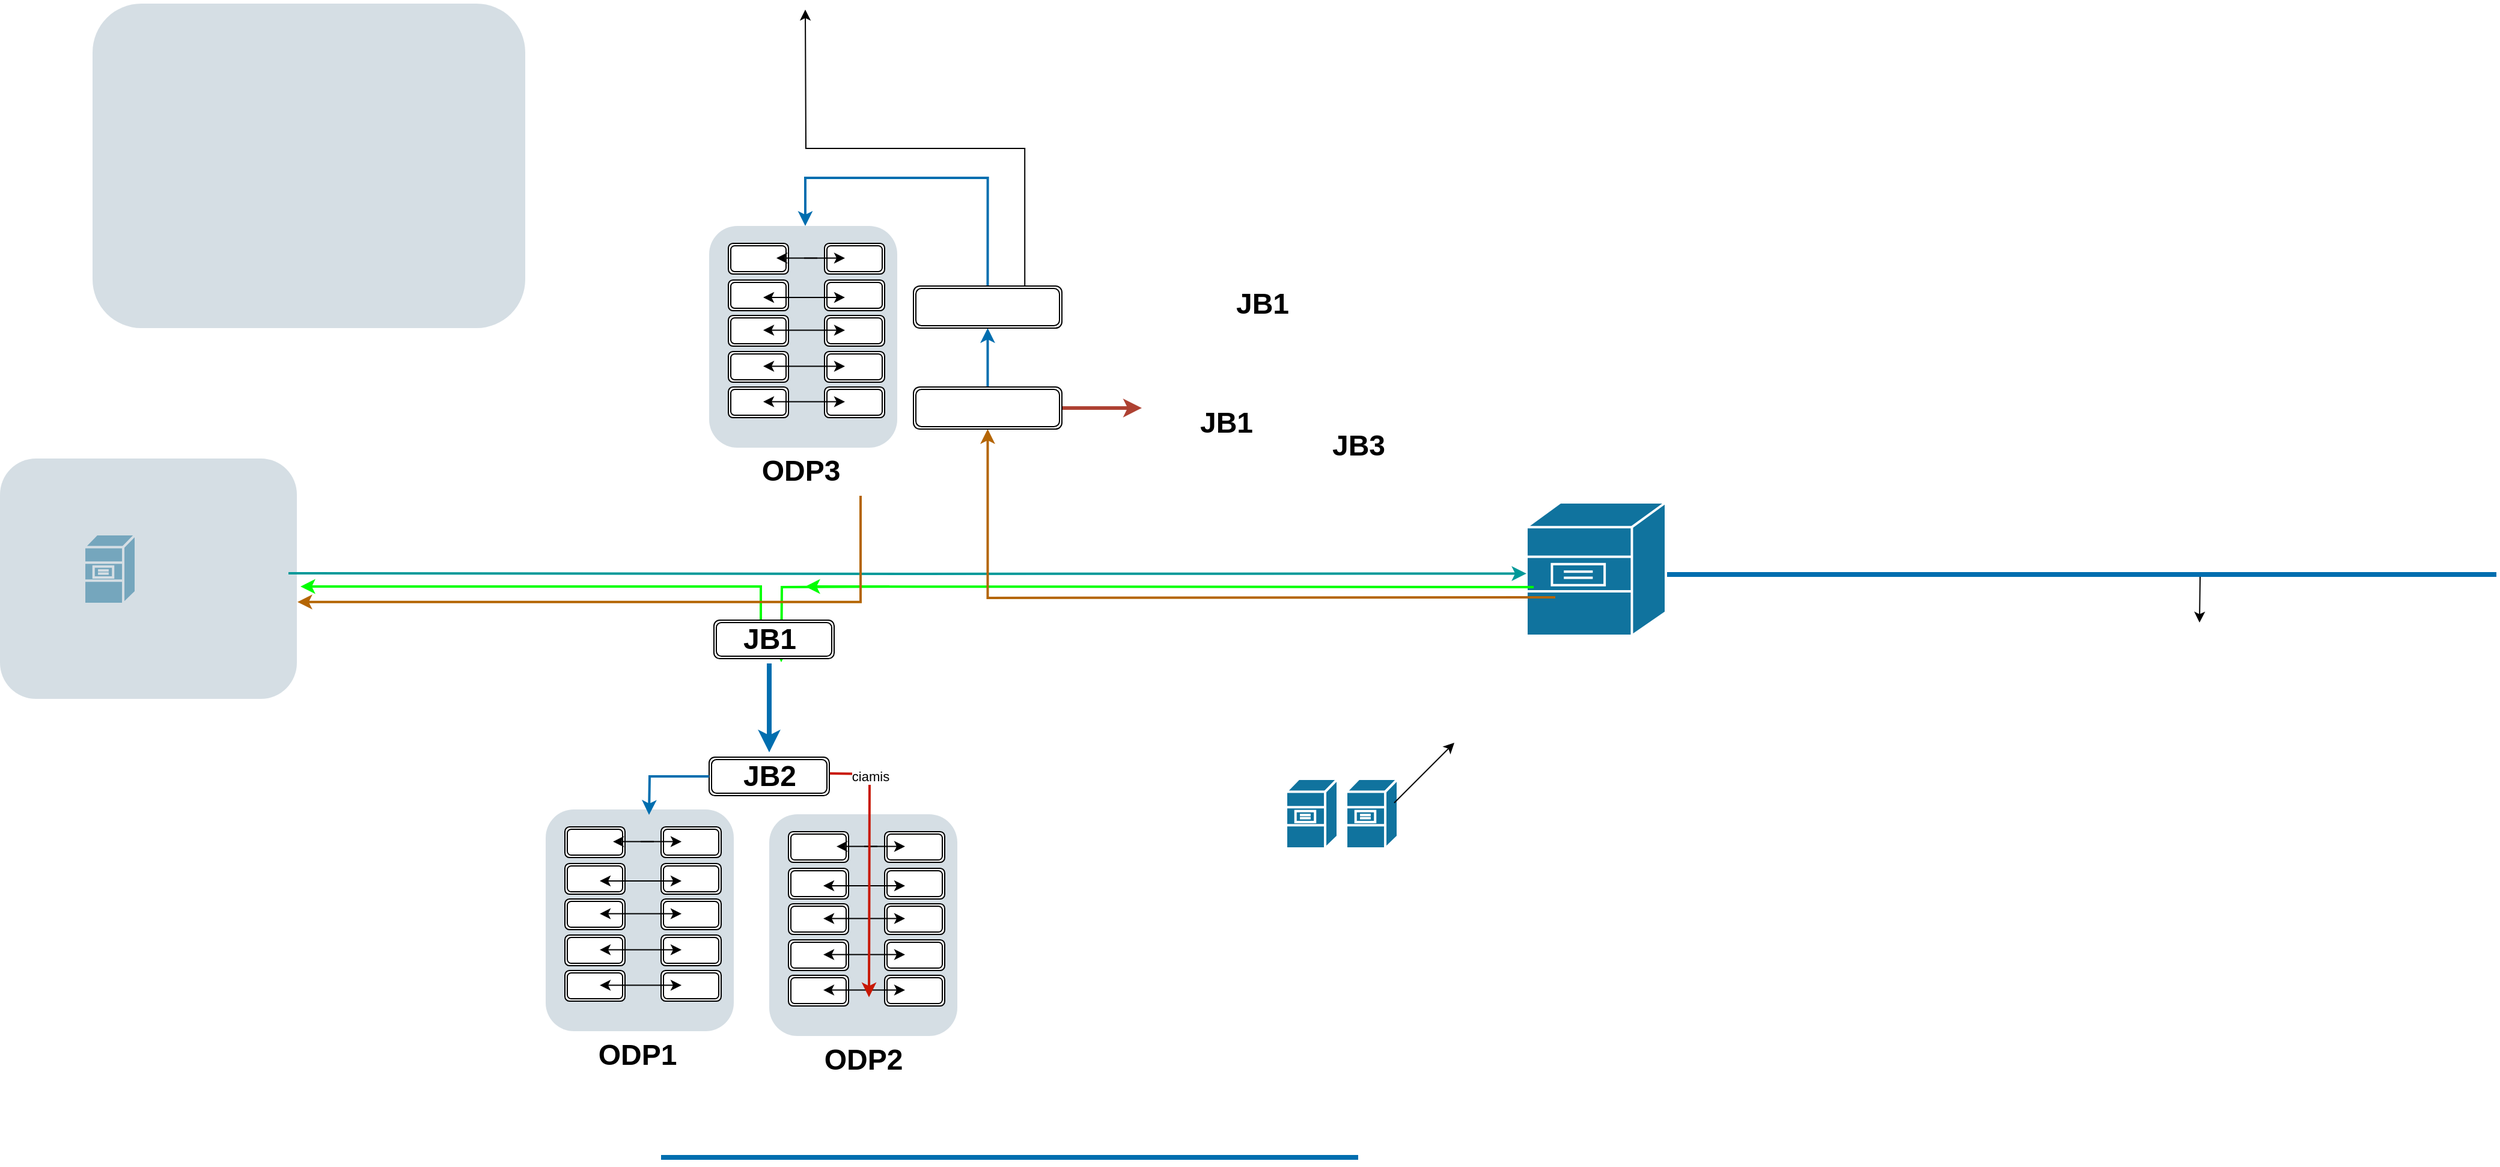 <mxfile version="23.1.1" type="github">
  <diagram id="6a731a19-8d31-9384-78a2-239565b7b9f0" name="Page-1">
    <mxGraphModel dx="2181" dy="1947" grid="1" gridSize="10" guides="1" tooltips="1" connect="1" arrows="1" fold="1" page="1" pageScale="1" pageWidth="827" pageHeight="1169" background="none" math="0" shadow="0">
      <root>
        <mxCell id="0" />
        <mxCell id="1" parent="0" />
        <mxCell id="_wUpT-qRUACcPQjbF1xC-2463" value="" style="rounded=1;whiteSpace=wrap;html=1;strokeColor=none;fillColor=#BAC8D3;fontSize=24;fontColor=#23445D;align=center;opacity=60;" vertex="1" parent="1">
          <mxGeometry x="-413" y="-145.02" width="360" height="270" as="geometry" />
        </mxCell>
        <mxCell id="_wUpT-qRUACcPQjbF1xC-2302" value="" style="rounded=1;whiteSpace=wrap;html=1;strokeColor=none;fillColor=#BAC8D3;fontSize=24;fontColor=#23445D;align=center;opacity=60;movable=0;resizable=0;rotatable=0;deletable=0;editable=0;locked=1;connectable=0;" vertex="1" parent="1">
          <mxGeometry x="-36" y="525.5" width="156.5" height="184.5" as="geometry" />
        </mxCell>
        <mxCell id="2099" value="" style="shape=mxgraph.cisco.servers.file_server;html=1;dashed=0;fillColor=#10739E;strokeColor=#ffffff;strokeWidth=2;verticalLabelPosition=bottom;verticalAlign=top;fontFamily=Helvetica;fontSize=36;fontColor=#FFB366" parent="1" vertex="1">
          <mxGeometry x="-420" y="296.5" width="43" height="58" as="geometry" />
        </mxCell>
        <mxCell id="_wUpT-qRUACcPQjbF1xC-2259" style="edgeStyle=orthogonalEdgeStyle;rounded=0;orthogonalLoop=1;jettySize=auto;html=1;" edge="1" parent="1">
          <mxGeometry relative="1" as="geometry">
            <mxPoint x="1340" y="370.0" as="targetPoint" />
            <mxPoint x="780" y="330" as="sourcePoint" />
          </mxGeometry>
        </mxCell>
        <mxCell id="_wUpT-qRUACcPQjbF1xC-2260" value="" style="line;html=1;strokeColor=#006EAF;fillColor=#1ba1e2;fontColor=#ffffff;" vertex="1" parent="1">
          <mxGeometry x="850" y="325" width="737" height="10" as="geometry" />
        </mxCell>
        <mxCell id="_wUpT-qRUACcPQjbF1xC-2261" value="" style="shape=mxgraph.cisco.servers.file_server;html=1;dashed=0;fillColor=#10739E;strokeColor=#ffffff;strokeWidth=2;verticalLabelPosition=bottom;verticalAlign=top;fontFamily=Helvetica;fontSize=36;fontColor=#FFB366" vertex="1" parent="1">
          <mxGeometry x="780" y="270" width="116" height="111" as="geometry" />
        </mxCell>
        <mxCell id="_wUpT-qRUACcPQjbF1xC-2263" value="" style="shape=mxgraph.cisco.servers.file_server;html=1;dashed=0;fillColor=#10739E;strokeColor=#ffffff;strokeWidth=2;verticalLabelPosition=bottom;verticalAlign=top;fontFamily=Helvetica;fontSize=36;fontColor=#FFB366" vertex="1" parent="1">
          <mxGeometry x="630" y="500" width="43" height="58" as="geometry" />
        </mxCell>
        <mxCell id="_wUpT-qRUACcPQjbF1xC-2267" style="edgeStyle=orthogonalEdgeStyle;rounded=0;orthogonalLoop=1;jettySize=auto;html=1;fillColor=#008a00;strokeColor=#00FF00;strokeWidth=2;" edge="1" parent="1">
          <mxGeometry relative="1" as="geometry">
            <mxPoint x="160" y="403.0" as="targetPoint" />
            <mxPoint x="250" y="340" as="sourcePoint" />
          </mxGeometry>
        </mxCell>
        <mxCell id="_wUpT-qRUACcPQjbF1xC-2272" value="" style="line;html=1;strokeColor=#006EAF;fillColor=#1ba1e2;fontColor=#ffffff;" vertex="1" parent="1">
          <mxGeometry x="60" y="810" width="580" height="10" as="geometry" />
        </mxCell>
        <mxCell id="_wUpT-qRUACcPQjbF1xC-2284" value="" style="shape=mxgraph.cisco.servers.file_server;html=1;dashed=0;fillColor=#10739E;strokeColor=#ffffff;strokeWidth=2;verticalLabelPosition=bottom;verticalAlign=top;fontFamily=Helvetica;fontSize=36;fontColor=#FFB366" vertex="1" parent="1">
          <mxGeometry x="580" y="500" width="43" height="58" as="geometry" />
        </mxCell>
        <mxCell id="_wUpT-qRUACcPQjbF1xC-2286" value="" style="endArrow=classic;html=1;rounded=0;" edge="1" parent="1">
          <mxGeometry width="50" height="50" relative="1" as="geometry">
            <mxPoint x="670" y="520" as="sourcePoint" />
            <mxPoint x="720" y="470" as="targetPoint" />
          </mxGeometry>
        </mxCell>
        <mxCell id="_wUpT-qRUACcPQjbF1xC-2288" style="edgeStyle=orthogonalEdgeStyle;rounded=0;orthogonalLoop=1;jettySize=auto;html=1;fillColor=#008a00;strokeColor=#00FF00;strokeWidth=2;" edge="1" parent="1">
          <mxGeometry relative="1" as="geometry">
            <mxPoint x="-240" y="340" as="targetPoint" />
            <mxPoint x="143" y="380" as="sourcePoint" />
            <Array as="points">
              <mxPoint x="143" y="340" />
            </Array>
          </mxGeometry>
        </mxCell>
        <mxCell id="_wUpT-qRUACcPQjbF1xC-2290" value="" style="shape=ext;double=1;rounded=1;whiteSpace=wrap;html=1;movable=0;resizable=0;rotatable=0;deletable=0;editable=0;locked=1;connectable=0;" vertex="1" parent="1">
          <mxGeometry x="60" y="659.5" width="50" height="25.5" as="geometry" />
        </mxCell>
        <mxCell id="_wUpT-qRUACcPQjbF1xC-2291" value="" style="shape=ext;double=1;rounded=1;whiteSpace=wrap;html=1;movable=0;resizable=0;rotatable=0;deletable=0;editable=0;locked=1;connectable=0;" vertex="1" parent="1">
          <mxGeometry x="60" y="540" width="50" height="25.5" as="geometry" />
        </mxCell>
        <mxCell id="_wUpT-qRUACcPQjbF1xC-2292" value="" style="shape=ext;double=1;rounded=1;whiteSpace=wrap;html=1;movable=0;resizable=0;rotatable=0;deletable=0;editable=0;locked=1;connectable=0;" vertex="1" parent="1">
          <mxGeometry x="60" y="570.5" width="50" height="25.5" as="geometry" />
        </mxCell>
        <mxCell id="_wUpT-qRUACcPQjbF1xC-2293" value="" style="shape=ext;double=1;rounded=1;whiteSpace=wrap;html=1;movable=0;resizable=0;rotatable=0;deletable=0;editable=0;locked=1;connectable=0;" vertex="1" parent="1">
          <mxGeometry x="60" y="600" width="50" height="25.5" as="geometry" />
        </mxCell>
        <mxCell id="_wUpT-qRUACcPQjbF1xC-2294" value="" style="shape=ext;double=1;rounded=1;whiteSpace=wrap;html=1;movable=0;resizable=0;rotatable=0;deletable=0;editable=0;locked=1;connectable=0;" vertex="1" parent="1">
          <mxGeometry x="60" y="630" width="50" height="25.5" as="geometry" />
        </mxCell>
        <mxCell id="_wUpT-qRUACcPQjbF1xC-2297" value="" style="shape=ext;double=1;rounded=1;whiteSpace=wrap;html=1;movable=0;resizable=0;rotatable=0;deletable=0;editable=0;locked=1;connectable=0;" vertex="1" parent="1">
          <mxGeometry x="-20" y="659.5" width="50" height="25.5" as="geometry" />
        </mxCell>
        <mxCell id="_wUpT-qRUACcPQjbF1xC-2298" value="" style="shape=ext;double=1;rounded=1;whiteSpace=wrap;html=1;movable=0;resizable=0;rotatable=0;deletable=0;editable=0;locked=1;connectable=0;" vertex="1" parent="1">
          <mxGeometry x="-20" y="540" width="50" height="25.5" as="geometry" />
        </mxCell>
        <mxCell id="_wUpT-qRUACcPQjbF1xC-2299" value="" style="shape=ext;double=1;rounded=1;whiteSpace=wrap;html=1;movable=0;resizable=0;rotatable=0;deletable=0;editable=0;locked=1;connectable=0;" vertex="1" parent="1">
          <mxGeometry x="-20" y="570.5" width="50" height="25.5" as="geometry" />
        </mxCell>
        <mxCell id="_wUpT-qRUACcPQjbF1xC-2300" value="" style="shape=ext;double=1;rounded=1;whiteSpace=wrap;html=1;movable=0;resizable=0;rotatable=0;deletable=0;editable=0;locked=1;connectable=0;" vertex="1" parent="1">
          <mxGeometry x="-20" y="600" width="50" height="25.5" as="geometry" />
        </mxCell>
        <mxCell id="_wUpT-qRUACcPQjbF1xC-2301" value="" style="shape=ext;double=1;rounded=1;whiteSpace=wrap;html=1;movable=0;resizable=0;rotatable=0;deletable=0;editable=0;locked=1;connectable=0;" vertex="1" parent="1">
          <mxGeometry x="-20" y="630" width="50" height="25.5" as="geometry" />
        </mxCell>
        <mxCell id="_wUpT-qRUACcPQjbF1xC-2312" value="" style="endArrow=classic;html=1;rounded=0;movable=0;resizable=0;rotatable=0;deletable=0;editable=0;locked=1;connectable=0;" edge="1" parent="1">
          <mxGeometry width="50" height="50" relative="1" as="geometry">
            <mxPoint x="43" y="585" as="sourcePoint" />
            <mxPoint x="77" y="585" as="targetPoint" />
          </mxGeometry>
        </mxCell>
        <mxCell id="_wUpT-qRUACcPQjbF1xC-2313" value="" style="endArrow=classic;html=1;rounded=0;movable=0;resizable=0;rotatable=0;deletable=0;editable=0;locked=1;connectable=0;" edge="1" parent="1">
          <mxGeometry width="50" height="50" relative="1" as="geometry">
            <mxPoint x="43" y="671.77" as="sourcePoint" />
            <mxPoint x="77" y="671.77" as="targetPoint" />
          </mxGeometry>
        </mxCell>
        <mxCell id="_wUpT-qRUACcPQjbF1xC-2314" value="" style="endArrow=classic;html=1;rounded=0;movable=0;resizable=0;rotatable=0;deletable=0;editable=0;locked=1;connectable=0;" edge="1" parent="1">
          <mxGeometry width="50" height="50" relative="1" as="geometry">
            <mxPoint x="43" y="642.27" as="sourcePoint" />
            <mxPoint x="77" y="642.27" as="targetPoint" />
          </mxGeometry>
        </mxCell>
        <mxCell id="_wUpT-qRUACcPQjbF1xC-2315" value="" style="endArrow=classic;html=1;rounded=0;movable=0;resizable=0;rotatable=0;deletable=0;editable=0;locked=1;connectable=0;" edge="1" parent="1">
          <mxGeometry width="50" height="50" relative="1" as="geometry">
            <mxPoint x="43" y="612.27" as="sourcePoint" />
            <mxPoint x="77" y="612.27" as="targetPoint" />
          </mxGeometry>
        </mxCell>
        <mxCell id="_wUpT-qRUACcPQjbF1xC-2316" value="" style="endArrow=classic;html=1;rounded=0;movable=0;resizable=0;rotatable=0;deletable=0;editable=0;locked=1;connectable=0;" edge="1" parent="1">
          <mxGeometry width="50" height="50" relative="1" as="geometry">
            <mxPoint x="54" y="552.27" as="sourcePoint" />
            <mxPoint x="20" y="552.27" as="targetPoint" />
          </mxGeometry>
        </mxCell>
        <mxCell id="_wUpT-qRUACcPQjbF1xC-2317" value="" style="endArrow=classic;html=1;rounded=0;movable=0;resizable=0;rotatable=0;deletable=0;editable=0;locked=1;connectable=0;" edge="1" parent="1">
          <mxGeometry width="50" height="50" relative="1" as="geometry">
            <mxPoint x="43" y="585" as="sourcePoint" />
            <mxPoint x="9" y="585" as="targetPoint" />
          </mxGeometry>
        </mxCell>
        <mxCell id="_wUpT-qRUACcPQjbF1xC-2318" value="" style="endArrow=classic;html=1;rounded=0;movable=0;resizable=0;rotatable=0;deletable=0;editable=0;locked=1;connectable=0;" edge="1" parent="1">
          <mxGeometry width="50" height="50" relative="1" as="geometry">
            <mxPoint x="43" y="612.27" as="sourcePoint" />
            <mxPoint x="9" y="612.27" as="targetPoint" />
          </mxGeometry>
        </mxCell>
        <mxCell id="_wUpT-qRUACcPQjbF1xC-2319" value="" style="endArrow=classic;html=1;rounded=0;movable=0;resizable=0;rotatable=0;deletable=0;editable=0;locked=1;connectable=0;" edge="1" parent="1">
          <mxGeometry width="50" height="50" relative="1" as="geometry">
            <mxPoint x="43" y="642.27" as="sourcePoint" />
            <mxPoint x="9" y="642.27" as="targetPoint" />
          </mxGeometry>
        </mxCell>
        <mxCell id="_wUpT-qRUACcPQjbF1xC-2320" value="" style="endArrow=classic;html=1;rounded=0;movable=0;resizable=0;rotatable=0;deletable=0;editable=0;locked=1;connectable=0;" edge="1" parent="1">
          <mxGeometry width="50" height="50" relative="1" as="geometry">
            <mxPoint x="43" y="671.77" as="sourcePoint" />
            <mxPoint x="9" y="671.77" as="targetPoint" />
          </mxGeometry>
        </mxCell>
        <mxCell id="_wUpT-qRUACcPQjbF1xC-2274" value="" style="endArrow=classic;html=1;rounded=0;movable=0;resizable=0;rotatable=0;deletable=0;editable=0;locked=1;connectable=0;" edge="1" parent="1">
          <mxGeometry width="50" height="50" relative="1" as="geometry">
            <mxPoint x="43" y="552.27" as="sourcePoint" />
            <mxPoint x="77" y="552.27" as="targetPoint" />
          </mxGeometry>
        </mxCell>
        <mxCell id="_wUpT-qRUACcPQjbF1xC-2321" value="" style="rounded=1;whiteSpace=wrap;html=1;strokeColor=none;fillColor=#BAC8D3;fontSize=24;fontColor=#23445D;align=center;opacity=60;movable=0;resizable=0;rotatable=0;deletable=0;editable=0;locked=1;connectable=0;" vertex="1" parent="1">
          <mxGeometry x="150" y="529.5" width="156.5" height="184.5" as="geometry" />
        </mxCell>
        <mxCell id="_wUpT-qRUACcPQjbF1xC-2322" value="" style="shape=ext;double=1;rounded=1;whiteSpace=wrap;html=1;movable=0;resizable=0;rotatable=0;deletable=0;editable=0;locked=1;connectable=0;" vertex="1" parent="1">
          <mxGeometry x="246" y="663.5" width="50" height="25.5" as="geometry" />
        </mxCell>
        <mxCell id="_wUpT-qRUACcPQjbF1xC-2323" value="" style="shape=ext;double=1;rounded=1;whiteSpace=wrap;html=1;movable=0;resizable=0;rotatable=0;deletable=0;editable=0;locked=1;connectable=0;" vertex="1" parent="1">
          <mxGeometry x="246" y="544" width="50" height="25.5" as="geometry" />
        </mxCell>
        <mxCell id="_wUpT-qRUACcPQjbF1xC-2324" value="" style="shape=ext;double=1;rounded=1;whiteSpace=wrap;html=1;movable=0;resizable=0;rotatable=0;deletable=0;editable=0;locked=1;connectable=0;" vertex="1" parent="1">
          <mxGeometry x="246" y="574.5" width="50" height="25.5" as="geometry" />
        </mxCell>
        <mxCell id="_wUpT-qRUACcPQjbF1xC-2325" value="" style="shape=ext;double=1;rounded=1;whiteSpace=wrap;html=1;movable=0;resizable=0;rotatable=0;deletable=0;editable=0;locked=1;connectable=0;" vertex="1" parent="1">
          <mxGeometry x="246" y="604" width="50" height="25.5" as="geometry" />
        </mxCell>
        <mxCell id="_wUpT-qRUACcPQjbF1xC-2326" value="" style="shape=ext;double=1;rounded=1;whiteSpace=wrap;html=1;movable=0;resizable=0;rotatable=0;deletable=0;editable=0;locked=1;connectable=0;" vertex="1" parent="1">
          <mxGeometry x="246" y="634" width="50" height="25.5" as="geometry" />
        </mxCell>
        <mxCell id="_wUpT-qRUACcPQjbF1xC-2327" value="" style="shape=ext;double=1;rounded=1;whiteSpace=wrap;html=1;movable=0;resizable=0;rotatable=0;deletable=0;editable=0;locked=1;connectable=0;" vertex="1" parent="1">
          <mxGeometry x="166" y="663.5" width="50" height="25.5" as="geometry" />
        </mxCell>
        <mxCell id="_wUpT-qRUACcPQjbF1xC-2328" value="" style="shape=ext;double=1;rounded=1;whiteSpace=wrap;html=1;movable=0;resizable=0;rotatable=0;deletable=0;editable=0;locked=1;connectable=0;" vertex="1" parent="1">
          <mxGeometry x="166" y="544" width="50" height="25.5" as="geometry" />
        </mxCell>
        <mxCell id="_wUpT-qRUACcPQjbF1xC-2329" value="" style="shape=ext;double=1;rounded=1;whiteSpace=wrap;html=1;movable=0;resizable=0;rotatable=0;deletable=0;editable=0;locked=1;connectable=0;" vertex="1" parent="1">
          <mxGeometry x="166" y="574.5" width="50" height="25.5" as="geometry" />
        </mxCell>
        <mxCell id="_wUpT-qRUACcPQjbF1xC-2330" value="" style="shape=ext;double=1;rounded=1;whiteSpace=wrap;html=1;movable=0;resizable=0;rotatable=0;deletable=0;editable=0;locked=1;connectable=0;" vertex="1" parent="1">
          <mxGeometry x="166" y="604" width="50" height="25.5" as="geometry" />
        </mxCell>
        <mxCell id="_wUpT-qRUACcPQjbF1xC-2331" value="" style="shape=ext;double=1;rounded=1;whiteSpace=wrap;html=1;movable=0;resizable=0;rotatable=0;deletable=0;editable=0;locked=1;connectable=0;" vertex="1" parent="1">
          <mxGeometry x="166" y="634" width="50" height="25.5" as="geometry" />
        </mxCell>
        <mxCell id="_wUpT-qRUACcPQjbF1xC-2332" value="" style="endArrow=classic;html=1;rounded=0;movable=0;resizable=0;rotatable=0;deletable=0;editable=0;locked=1;connectable=0;" edge="1" parent="1">
          <mxGeometry width="50" height="50" relative="1" as="geometry">
            <mxPoint x="229" y="589" as="sourcePoint" />
            <mxPoint x="263" y="589" as="targetPoint" />
          </mxGeometry>
        </mxCell>
        <mxCell id="_wUpT-qRUACcPQjbF1xC-2333" value="" style="endArrow=classic;html=1;rounded=0;movable=0;resizable=0;rotatable=0;deletable=0;editable=0;locked=1;connectable=0;" edge="1" parent="1">
          <mxGeometry width="50" height="50" relative="1" as="geometry">
            <mxPoint x="229" y="675.77" as="sourcePoint" />
            <mxPoint x="263" y="675.77" as="targetPoint" />
          </mxGeometry>
        </mxCell>
        <mxCell id="_wUpT-qRUACcPQjbF1xC-2334" value="" style="endArrow=classic;html=1;rounded=0;movable=0;resizable=0;rotatable=0;deletable=0;editable=0;locked=1;connectable=0;" edge="1" parent="1">
          <mxGeometry width="50" height="50" relative="1" as="geometry">
            <mxPoint x="229" y="646.27" as="sourcePoint" />
            <mxPoint x="263" y="646.27" as="targetPoint" />
          </mxGeometry>
        </mxCell>
        <mxCell id="_wUpT-qRUACcPQjbF1xC-2335" value="" style="endArrow=classic;html=1;rounded=0;movable=0;resizable=0;rotatable=0;deletable=0;editable=0;locked=1;connectable=0;" edge="1" parent="1">
          <mxGeometry width="50" height="50" relative="1" as="geometry">
            <mxPoint x="229" y="616.27" as="sourcePoint" />
            <mxPoint x="263" y="616.27" as="targetPoint" />
          </mxGeometry>
        </mxCell>
        <mxCell id="_wUpT-qRUACcPQjbF1xC-2336" value="" style="endArrow=classic;html=1;rounded=0;movable=0;resizable=0;rotatable=0;deletable=0;editable=0;locked=1;connectable=0;" edge="1" parent="1">
          <mxGeometry width="50" height="50" relative="1" as="geometry">
            <mxPoint x="240" y="556.27" as="sourcePoint" />
            <mxPoint x="206" y="556.27" as="targetPoint" />
          </mxGeometry>
        </mxCell>
        <mxCell id="_wUpT-qRUACcPQjbF1xC-2337" value="" style="endArrow=classic;html=1;rounded=0;movable=0;resizable=0;rotatable=0;deletable=0;editable=0;locked=1;connectable=0;" edge="1" parent="1">
          <mxGeometry width="50" height="50" relative="1" as="geometry">
            <mxPoint x="229" y="589" as="sourcePoint" />
            <mxPoint x="195" y="589" as="targetPoint" />
          </mxGeometry>
        </mxCell>
        <mxCell id="_wUpT-qRUACcPQjbF1xC-2338" value="" style="endArrow=classic;html=1;rounded=0;movable=0;resizable=0;rotatable=0;deletable=0;editable=0;locked=1;connectable=0;" edge="1" parent="1">
          <mxGeometry width="50" height="50" relative="1" as="geometry">
            <mxPoint x="229" y="616.27" as="sourcePoint" />
            <mxPoint x="195" y="616.27" as="targetPoint" />
          </mxGeometry>
        </mxCell>
        <mxCell id="_wUpT-qRUACcPQjbF1xC-2339" value="" style="endArrow=classic;html=1;rounded=0;movable=0;resizable=0;rotatable=0;deletable=0;editable=0;locked=1;connectable=0;" edge="1" parent="1">
          <mxGeometry width="50" height="50" relative="1" as="geometry">
            <mxPoint x="229" y="646.27" as="sourcePoint" />
            <mxPoint x="195" y="646.27" as="targetPoint" />
          </mxGeometry>
        </mxCell>
        <mxCell id="_wUpT-qRUACcPQjbF1xC-2340" value="" style="endArrow=classic;html=1;rounded=0;movable=0;resizable=0;rotatable=0;deletable=0;editable=0;locked=1;connectable=0;" edge="1" parent="1">
          <mxGeometry width="50" height="50" relative="1" as="geometry">
            <mxPoint x="229" y="675.77" as="sourcePoint" />
            <mxPoint x="195" y="675.77" as="targetPoint" />
          </mxGeometry>
        </mxCell>
        <mxCell id="_wUpT-qRUACcPQjbF1xC-2341" value="" style="endArrow=classic;html=1;rounded=0;movable=0;resizable=0;rotatable=0;deletable=0;editable=0;locked=1;connectable=0;" edge="1" parent="1">
          <mxGeometry width="50" height="50" relative="1" as="geometry">
            <mxPoint x="229" y="556.27" as="sourcePoint" />
            <mxPoint x="263" y="556.27" as="targetPoint" />
          </mxGeometry>
        </mxCell>
        <mxCell id="_wUpT-qRUACcPQjbF1xC-2342" style="edgeStyle=orthogonalEdgeStyle;rounded=0;orthogonalLoop=1;jettySize=auto;html=1;fillColor=#fad9d5;strokeColor=#C81804;strokeWidth=2;movable=1;resizable=1;rotatable=1;deletable=1;editable=1;locked=0;connectable=1;" edge="1" parent="1">
          <mxGeometry relative="1" as="geometry">
            <mxPoint x="233" y="681.75" as="targetPoint" />
            <mxPoint x="197" y="495.524" as="sourcePoint" />
          </mxGeometry>
        </mxCell>
        <mxCell id="_wUpT-qRUACcPQjbF1xC-2344" value="ciamis&lt;br&gt;" style="edgeLabel;html=1;align=center;verticalAlign=middle;resizable=0;points=[];movable=0;rotatable=0;deletable=0;editable=0;locked=1;connectable=0;" vertex="1" connectable="0" parent="_wUpT-qRUACcPQjbF1xC-2342">
          <mxGeometry x="-0.654" relative="1" as="geometry">
            <mxPoint as="offset" />
          </mxGeometry>
        </mxCell>
        <mxCell id="_wUpT-qRUACcPQjbF1xC-2345" value="ODP1" style="text;strokeColor=none;fillColor=none;html=1;fontSize=24;fontStyle=1;verticalAlign=middle;align=center;movable=0;resizable=0;rotatable=0;deletable=0;editable=0;locked=1;connectable=0;" vertex="1" parent="1">
          <mxGeometry x="-10" y="710" width="100" height="40" as="geometry" />
        </mxCell>
        <mxCell id="_wUpT-qRUACcPQjbF1xC-2346" value="ODP2" style="text;strokeColor=none;fillColor=none;html=1;fontSize=24;fontStyle=1;verticalAlign=middle;align=center;movable=0;resizable=0;rotatable=0;deletable=0;editable=0;locked=1;connectable=0;" vertex="1" parent="1">
          <mxGeometry x="178.25" y="714" width="100" height="40" as="geometry" />
        </mxCell>
        <mxCell id="_wUpT-qRUACcPQjbF1xC-2347" value="" style="edgeStyle=orthogonalEdgeStyle;rounded=0;orthogonalLoop=1;jettySize=auto;html=1;exitX=0.052;exitY=0.635;exitDx=0;exitDy=0;exitPerimeter=0;fillColor=#008a00;strokeColor=#00FF00;strokeWidth=2;" edge="1" parent="1" source="_wUpT-qRUACcPQjbF1xC-2261">
          <mxGeometry relative="1" as="geometry">
            <mxPoint x="180" y="340" as="targetPoint" />
            <mxPoint x="786" y="340" as="sourcePoint" />
          </mxGeometry>
        </mxCell>
        <mxCell id="2095" value="" style="rounded=1;whiteSpace=wrap;html=1;strokeColor=none;fillColor=#BAC8D3;fontSize=24;fontColor=#23445D;align=center;opacity=60;" parent="1" vertex="1">
          <mxGeometry x="-490" y="233.5" width="247" height="200" as="geometry" />
        </mxCell>
        <mxCell id="_wUpT-qRUACcPQjbF1xC-2348" value="" style="edgeStyle=orthogonalEdgeStyle;rounded=0;orthogonalLoop=1;jettySize=auto;html=1;fillColor=#008a00;strokeColor=#009999;strokeWidth=2;" edge="1" parent="1">
          <mxGeometry relative="1" as="geometry">
            <mxPoint x="780" y="329.23" as="targetPoint" />
            <mxPoint x="-250" y="329" as="sourcePoint" />
          </mxGeometry>
        </mxCell>
        <mxCell id="_wUpT-qRUACcPQjbF1xC-2349" value="" style="edgeStyle=orthogonalEdgeStyle;rounded=0;orthogonalLoop=1;jettySize=auto;html=1;exitX=0.052;exitY=0.635;exitDx=0;exitDy=0;exitPerimeter=0;fillColor=#fad7ac;strokeColor=#b46504;strokeWidth=2;" edge="1" parent="1" target="_wUpT-qRUACcPQjbF1xC-2467">
          <mxGeometry relative="1" as="geometry">
            <mxPoint x="268" y="300" as="targetPoint" />
            <mxPoint x="804" y="348.98" as="sourcePoint" />
          </mxGeometry>
        </mxCell>
        <mxCell id="_wUpT-qRUACcPQjbF1xC-2397" value="" style="rounded=1;whiteSpace=wrap;html=1;strokeColor=none;fillColor=#BAC8D3;fontSize=24;fontColor=#23445D;align=center;opacity=60;movable=1;resizable=1;rotatable=1;deletable=1;editable=1;locked=0;connectable=1;" vertex="1" parent="1">
          <mxGeometry x="100" y="39.98" width="156.5" height="184.5" as="geometry" />
        </mxCell>
        <mxCell id="_wUpT-qRUACcPQjbF1xC-2400" value="" style="shape=ext;double=1;rounded=1;whiteSpace=wrap;html=1;movable=1;resizable=1;rotatable=1;deletable=1;editable=1;locked=0;connectable=1;" vertex="1" parent="1">
          <mxGeometry x="196" y="173.98" width="50" height="25.5" as="geometry" />
        </mxCell>
        <mxCell id="_wUpT-qRUACcPQjbF1xC-2401" value="" style="shape=ext;double=1;rounded=1;whiteSpace=wrap;html=1;movable=1;resizable=1;rotatable=1;deletable=1;editable=1;locked=0;connectable=1;" vertex="1" parent="1">
          <mxGeometry x="196" y="54.48" width="50" height="25.5" as="geometry" />
        </mxCell>
        <mxCell id="_wUpT-qRUACcPQjbF1xC-2402" value="" style="shape=ext;double=1;rounded=1;whiteSpace=wrap;html=1;movable=1;resizable=1;rotatable=1;deletable=1;editable=1;locked=0;connectable=1;" vertex="1" parent="1">
          <mxGeometry x="196" y="84.98" width="50" height="25.5" as="geometry" />
        </mxCell>
        <mxCell id="_wUpT-qRUACcPQjbF1xC-2403" value="" style="shape=ext;double=1;rounded=1;whiteSpace=wrap;html=1;movable=1;resizable=1;rotatable=1;deletable=1;editable=1;locked=0;connectable=1;" vertex="1" parent="1">
          <mxGeometry x="196" y="114.48" width="50" height="25.5" as="geometry" />
        </mxCell>
        <mxCell id="_wUpT-qRUACcPQjbF1xC-2404" value="" style="shape=ext;double=1;rounded=1;whiteSpace=wrap;html=1;movable=1;resizable=1;rotatable=1;deletable=1;editable=1;locked=0;connectable=1;" vertex="1" parent="1">
          <mxGeometry x="196" y="144.48" width="50" height="25.5" as="geometry" />
        </mxCell>
        <mxCell id="_wUpT-qRUACcPQjbF1xC-2405" value="" style="shape=ext;double=1;rounded=1;whiteSpace=wrap;html=1;movable=1;resizable=1;rotatable=1;deletable=1;editable=1;locked=0;connectable=1;" vertex="1" parent="1">
          <mxGeometry x="116" y="173.98" width="50" height="25.5" as="geometry" />
        </mxCell>
        <mxCell id="_wUpT-qRUACcPQjbF1xC-2406" value="" style="shape=ext;double=1;rounded=1;whiteSpace=wrap;html=1;movable=1;resizable=1;rotatable=1;deletable=1;editable=1;locked=0;connectable=1;" vertex="1" parent="1">
          <mxGeometry x="116" y="54.48" width="50" height="25.5" as="geometry" />
        </mxCell>
        <mxCell id="_wUpT-qRUACcPQjbF1xC-2407" value="" style="shape=ext;double=1;rounded=1;whiteSpace=wrap;html=1;movable=1;resizable=1;rotatable=1;deletable=1;editable=1;locked=0;connectable=1;" vertex="1" parent="1">
          <mxGeometry x="116" y="84.98" width="50" height="25.5" as="geometry" />
        </mxCell>
        <mxCell id="_wUpT-qRUACcPQjbF1xC-2408" value="" style="shape=ext;double=1;rounded=1;whiteSpace=wrap;html=1;movable=1;resizable=1;rotatable=1;deletable=1;editable=1;locked=0;connectable=1;" vertex="1" parent="1">
          <mxGeometry x="116" y="114.48" width="50" height="25.5" as="geometry" />
        </mxCell>
        <mxCell id="_wUpT-qRUACcPQjbF1xC-2409" value="" style="shape=ext;double=1;rounded=1;whiteSpace=wrap;html=1;movable=1;resizable=1;rotatable=1;deletable=1;editable=1;locked=0;connectable=1;" vertex="1" parent="1">
          <mxGeometry x="116" y="144.48" width="50" height="25.5" as="geometry" />
        </mxCell>
        <mxCell id="_wUpT-qRUACcPQjbF1xC-2410" value="" style="endArrow=classic;html=1;rounded=0;movable=1;resizable=1;rotatable=1;deletable=1;editable=1;locked=0;connectable=1;" edge="1" parent="1">
          <mxGeometry width="50" height="50" relative="1" as="geometry">
            <mxPoint x="179" y="99.48" as="sourcePoint" />
            <mxPoint x="213" y="99.48" as="targetPoint" />
          </mxGeometry>
        </mxCell>
        <mxCell id="_wUpT-qRUACcPQjbF1xC-2411" value="" style="endArrow=classic;html=1;rounded=0;movable=1;resizable=1;rotatable=1;deletable=1;editable=1;locked=0;connectable=1;" edge="1" parent="1">
          <mxGeometry width="50" height="50" relative="1" as="geometry">
            <mxPoint x="179" y="186.25" as="sourcePoint" />
            <mxPoint x="213" y="186.25" as="targetPoint" />
          </mxGeometry>
        </mxCell>
        <mxCell id="_wUpT-qRUACcPQjbF1xC-2412" value="" style="endArrow=classic;html=1;rounded=0;movable=1;resizable=1;rotatable=1;deletable=1;editable=1;locked=0;connectable=1;" edge="1" parent="1">
          <mxGeometry width="50" height="50" relative="1" as="geometry">
            <mxPoint x="179" y="156.75" as="sourcePoint" />
            <mxPoint x="213" y="156.75" as="targetPoint" />
          </mxGeometry>
        </mxCell>
        <mxCell id="_wUpT-qRUACcPQjbF1xC-2413" value="" style="endArrow=classic;html=1;rounded=0;movable=1;resizable=1;rotatable=1;deletable=1;editable=1;locked=0;connectable=1;" edge="1" parent="1">
          <mxGeometry width="50" height="50" relative="1" as="geometry">
            <mxPoint x="179" y="126.75" as="sourcePoint" />
            <mxPoint x="213" y="126.75" as="targetPoint" />
          </mxGeometry>
        </mxCell>
        <mxCell id="_wUpT-qRUACcPQjbF1xC-2414" value="" style="endArrow=classic;html=1;rounded=0;movable=1;resizable=1;rotatable=1;deletable=1;editable=1;locked=0;connectable=1;" edge="1" parent="1">
          <mxGeometry width="50" height="50" relative="1" as="geometry">
            <mxPoint x="190" y="66.75" as="sourcePoint" />
            <mxPoint x="156" y="66.75" as="targetPoint" />
          </mxGeometry>
        </mxCell>
        <mxCell id="_wUpT-qRUACcPQjbF1xC-2415" value="" style="endArrow=classic;html=1;rounded=0;movable=1;resizable=1;rotatable=1;deletable=1;editable=1;locked=0;connectable=1;" edge="1" parent="1">
          <mxGeometry width="50" height="50" relative="1" as="geometry">
            <mxPoint x="179" y="99.48" as="sourcePoint" />
            <mxPoint x="145" y="99.48" as="targetPoint" />
          </mxGeometry>
        </mxCell>
        <mxCell id="_wUpT-qRUACcPQjbF1xC-2416" value="" style="endArrow=classic;html=1;rounded=0;movable=1;resizable=1;rotatable=1;deletable=1;editable=1;locked=0;connectable=1;" edge="1" parent="1">
          <mxGeometry width="50" height="50" relative="1" as="geometry">
            <mxPoint x="179" y="126.75" as="sourcePoint" />
            <mxPoint x="145" y="126.75" as="targetPoint" />
          </mxGeometry>
        </mxCell>
        <mxCell id="_wUpT-qRUACcPQjbF1xC-2417" value="" style="endArrow=classic;html=1;rounded=0;movable=1;resizable=1;rotatable=1;deletable=1;editable=1;locked=0;connectable=1;" edge="1" parent="1">
          <mxGeometry width="50" height="50" relative="1" as="geometry">
            <mxPoint x="179" y="156.75" as="sourcePoint" />
            <mxPoint x="145" y="156.75" as="targetPoint" />
          </mxGeometry>
        </mxCell>
        <mxCell id="_wUpT-qRUACcPQjbF1xC-2418" value="" style="endArrow=classic;html=1;rounded=0;movable=1;resizable=1;rotatable=1;deletable=1;editable=1;locked=0;connectable=1;" edge="1" parent="1">
          <mxGeometry width="50" height="50" relative="1" as="geometry">
            <mxPoint x="179" y="186.25" as="sourcePoint" />
            <mxPoint x="145" y="186.25" as="targetPoint" />
          </mxGeometry>
        </mxCell>
        <mxCell id="_wUpT-qRUACcPQjbF1xC-2419" value="" style="endArrow=classic;html=1;rounded=0;movable=1;resizable=1;rotatable=1;deletable=1;editable=1;locked=0;connectable=1;" edge="1" parent="1">
          <mxGeometry width="50" height="50" relative="1" as="geometry">
            <mxPoint x="179" y="66.75" as="sourcePoint" />
            <mxPoint x="213" y="66.75" as="targetPoint" />
          </mxGeometry>
        </mxCell>
        <mxCell id="_wUpT-qRUACcPQjbF1xC-2443" value="ODP3" style="text;strokeColor=none;fillColor=none;html=1;fontSize=24;fontStyle=1;verticalAlign=middle;align=center;movable=1;resizable=1;rotatable=1;deletable=1;editable=1;locked=0;connectable=1;" vertex="1" parent="1">
          <mxGeometry x="126" y="224.48" width="100" height="40" as="geometry" />
        </mxCell>
        <mxCell id="_wUpT-qRUACcPQjbF1xC-2447" value="ciamis&lt;br&gt;" style="edgeLabel;html=1;align=center;verticalAlign=middle;resizable=0;points=[];movable=0;rotatable=0;deletable=0;editable=0;locked=1;connectable=0;" vertex="1" connectable="0" parent="1">
          <mxGeometry x="233.457" y="497.997" as="geometry" />
        </mxCell>
        <mxCell id="_wUpT-qRUACcPQjbF1xC-2455" value="" style="shape=ext;double=1;rounded=1;whiteSpace=wrap;html=1;" vertex="1" parent="1">
          <mxGeometry x="104" y="368" width="100" height="32" as="geometry" />
        </mxCell>
        <mxCell id="_wUpT-qRUACcPQjbF1xC-2456" value="" style="shape=ext;double=1;rounded=1;whiteSpace=wrap;html=1;" vertex="1" parent="1">
          <mxGeometry x="100" y="482" width="100" height="32" as="geometry" />
        </mxCell>
        <mxCell id="_wUpT-qRUACcPQjbF1xC-2476" style="edgeStyle=orthogonalEdgeStyle;rounded=0;orthogonalLoop=1;jettySize=auto;html=1;exitX=0.5;exitY=1;exitDx=0;exitDy=0;entryX=0.5;entryY=0;entryDx=0;entryDy=0;strokeWidth=4;fillColor=#1ba1e2;strokeColor=#006EAF;" edge="1" parent="1" source="_wUpT-qRUACcPQjbF1xC-2457" target="_wUpT-qRUACcPQjbF1xC-2459">
          <mxGeometry relative="1" as="geometry" />
        </mxCell>
        <mxCell id="_wUpT-qRUACcPQjbF1xC-2457" value="JB1&lt;br&gt;" style="text;strokeColor=none;fillColor=none;html=1;fontSize=24;fontStyle=1;verticalAlign=middle;align=center;" vertex="1" parent="1">
          <mxGeometry x="100" y="364" width="100" height="40" as="geometry" />
        </mxCell>
        <mxCell id="_wUpT-qRUACcPQjbF1xC-2478" style="edgeStyle=orthogonalEdgeStyle;rounded=0;orthogonalLoop=1;jettySize=auto;html=1;exitX=0;exitY=0.5;exitDx=0;exitDy=0;strokeWidth=2;fillColor=#1ba1e2;strokeColor=#006EAF;" edge="1" parent="1" source="_wUpT-qRUACcPQjbF1xC-2459">
          <mxGeometry relative="1" as="geometry">
            <mxPoint x="50" y="530" as="targetPoint" />
          </mxGeometry>
        </mxCell>
        <mxCell id="_wUpT-qRUACcPQjbF1xC-2459" value="JB2" style="text;strokeColor=none;fillColor=none;html=1;fontSize=24;fontStyle=1;verticalAlign=middle;align=center;" vertex="1" parent="1">
          <mxGeometry x="100" y="478" width="100" height="40" as="geometry" />
        </mxCell>
        <mxCell id="_wUpT-qRUACcPQjbF1xC-2460" value="JB3" style="text;strokeColor=none;fillColor=none;html=1;fontSize=24;fontStyle=1;verticalAlign=middle;align=center;" vertex="1" parent="1">
          <mxGeometry x="590" y="203.48" width="100" height="40" as="geometry" />
        </mxCell>
        <mxCell id="_wUpT-qRUACcPQjbF1xC-2465" value="JB1&lt;br&gt;" style="text;strokeColor=none;fillColor=none;html=1;fontSize=24;fontStyle=1;verticalAlign=middle;align=center;" vertex="1" parent="1">
          <mxGeometry x="510" y="84.98" width="100" height="40" as="geometry" />
        </mxCell>
        <mxCell id="_wUpT-qRUACcPQjbF1xC-2466" value="JB1&lt;br&gt;" style="text;strokeColor=none;fillColor=none;html=1;fontSize=24;fontStyle=1;verticalAlign=middle;align=center;" vertex="1" parent="1">
          <mxGeometry x="480" y="184.48" width="100" height="40" as="geometry" />
        </mxCell>
        <mxCell id="_wUpT-qRUACcPQjbF1xC-2471" style="edgeStyle=orthogonalEdgeStyle;rounded=0;orthogonalLoop=1;jettySize=auto;html=1;exitX=1;exitY=0.5;exitDx=0;exitDy=0;fillColor=#fad9d5;strokeColor=#ae4132;strokeWidth=3;" edge="1" parent="1" source="_wUpT-qRUACcPQjbF1xC-2467">
          <mxGeometry relative="1" as="geometry">
            <mxPoint x="460" y="191.462" as="targetPoint" />
          </mxGeometry>
        </mxCell>
        <mxCell id="_wUpT-qRUACcPQjbF1xC-2472" style="edgeStyle=orthogonalEdgeStyle;rounded=0;orthogonalLoop=1;jettySize=auto;html=1;exitX=0.5;exitY=0;exitDx=0;exitDy=0;entryX=0.5;entryY=1;entryDx=0;entryDy=0;fillColor=#1ba1e2;strokeColor=#006EAF;strokeWidth=2;" edge="1" parent="1" source="_wUpT-qRUACcPQjbF1xC-2467" target="_wUpT-qRUACcPQjbF1xC-2470">
          <mxGeometry relative="1" as="geometry" />
        </mxCell>
        <mxCell id="_wUpT-qRUACcPQjbF1xC-2467" value="" style="shape=ext;double=1;rounded=1;whiteSpace=wrap;html=1;" vertex="1" parent="1">
          <mxGeometry x="270" y="173.98" width="123.5" height="35.02" as="geometry" />
        </mxCell>
        <mxCell id="_wUpT-qRUACcPQjbF1xC-2468" value="" style="edgeStyle=orthogonalEdgeStyle;rounded=0;orthogonalLoop=1;jettySize=auto;html=1;exitX=1;exitY=1;exitDx=0;exitDy=0;fillColor=#fad7ac;strokeColor=#b46504;strokeWidth=2;entryX=1.002;entryY=0.597;entryDx=0;entryDy=0;entryPerimeter=0;" edge="1" parent="1" source="_wUpT-qRUACcPQjbF1xC-2443" target="2095">
          <mxGeometry relative="1" as="geometry">
            <mxPoint x="-220" y="330" as="targetPoint" />
            <mxPoint x="234" y="351.46" as="sourcePoint" />
          </mxGeometry>
        </mxCell>
        <mxCell id="_wUpT-qRUACcPQjbF1xC-2473" style="edgeStyle=orthogonalEdgeStyle;rounded=0;orthogonalLoop=1;jettySize=auto;html=1;exitX=0.5;exitY=0;exitDx=0;exitDy=0;fillColor=#1ba1e2;strokeColor=#006EAF;strokeWidth=2;" edge="1" parent="1" source="_wUpT-qRUACcPQjbF1xC-2470">
          <mxGeometry relative="1" as="geometry">
            <mxPoint x="180" y="40" as="targetPoint" />
            <Array as="points">
              <mxPoint x="332" />
            </Array>
          </mxGeometry>
        </mxCell>
        <mxCell id="_wUpT-qRUACcPQjbF1xC-2474" style="edgeStyle=orthogonalEdgeStyle;rounded=0;orthogonalLoop=1;jettySize=auto;html=1;exitX=0.75;exitY=0;exitDx=0;exitDy=0;" edge="1" parent="1" source="_wUpT-qRUACcPQjbF1xC-2470">
          <mxGeometry relative="1" as="geometry">
            <mxPoint x="180" y="-140" as="targetPoint" />
          </mxGeometry>
        </mxCell>
        <mxCell id="_wUpT-qRUACcPQjbF1xC-2470" value="" style="shape=ext;double=1;rounded=1;whiteSpace=wrap;html=1;" vertex="1" parent="1">
          <mxGeometry x="270" y="90.0" width="123.5" height="35.02" as="geometry" />
        </mxCell>
      </root>
    </mxGraphModel>
  </diagram>
</mxfile>
